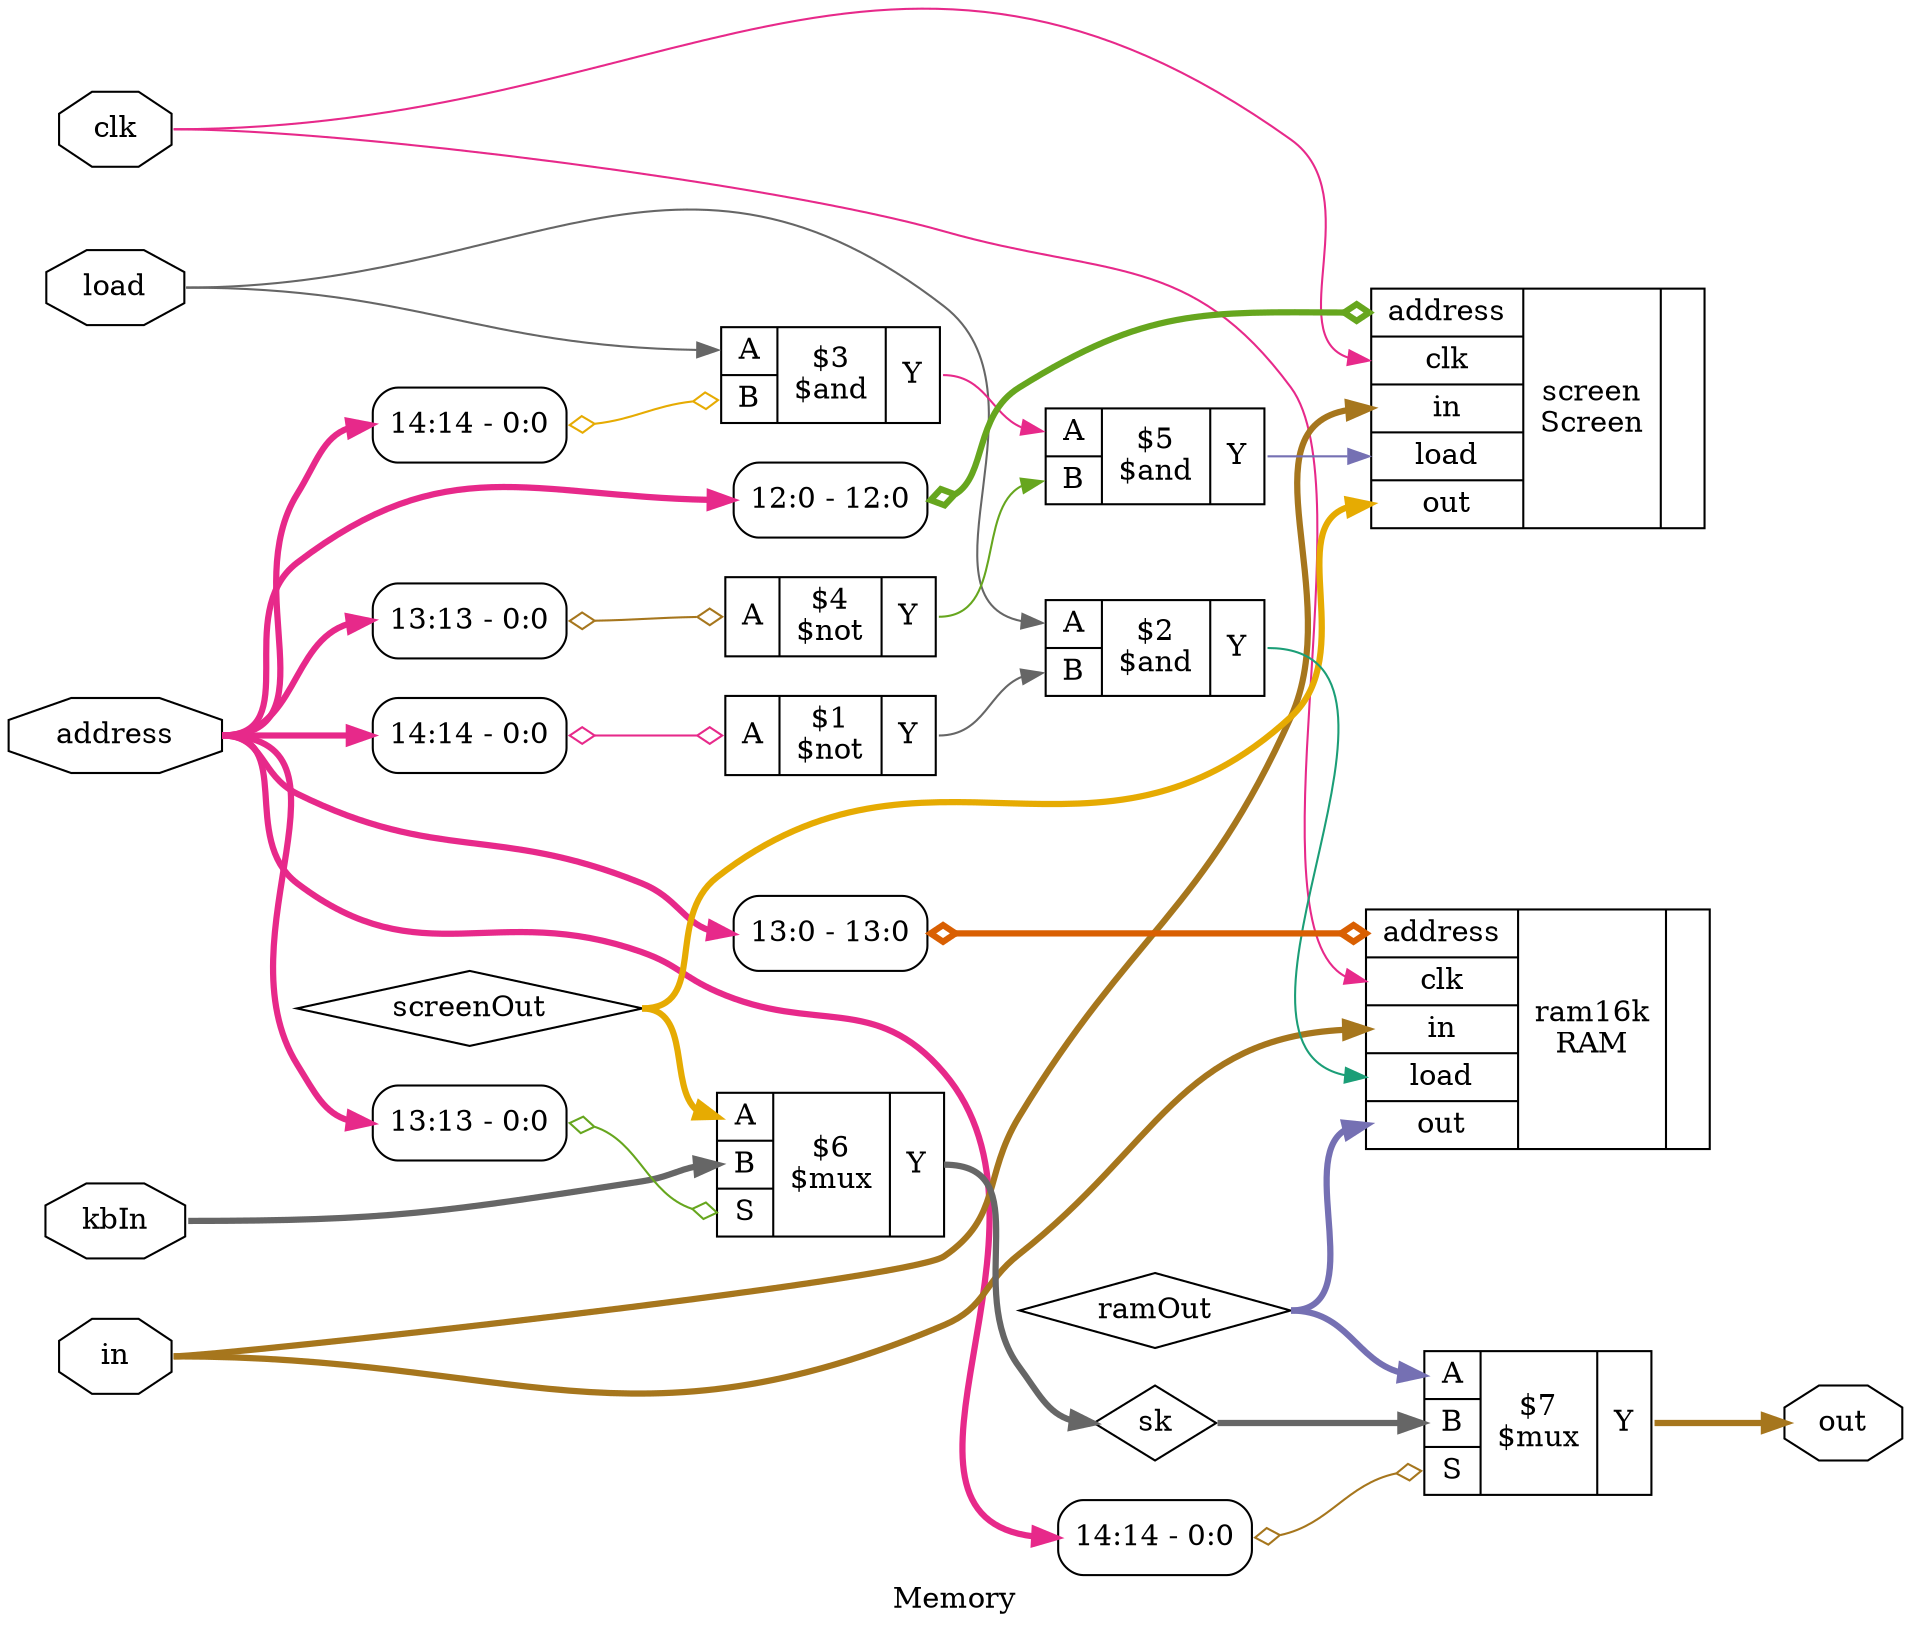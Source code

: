 digraph "Memory" {
label="Memory";
rankdir="LR";
remincross=true;
n6 [ shape=octagon, label="address", color="black", fontcolor="black" ];
n7 [ shape=octagon, label="clk", color="black", fontcolor="black" ];
n8 [ shape=octagon, label="in", color="black", fontcolor="black" ];
n9 [ shape=octagon, label="kbIn", color="black", fontcolor="black" ];
n10 [ shape=octagon, label="load", color="black", fontcolor="black" ];
n11 [ shape=octagon, label="out", color="black", fontcolor="black" ];
n12 [ shape=diamond, label="ramOut", color="black", fontcolor="black" ];
n13 [ shape=diamond, label="screenOut", color="black", fontcolor="black" ];
n14 [ shape=diamond, label="sk", color="black", fontcolor="black" ];
{ rank="source"; n10; n6; n7; n8; n9;}
{ rank="sink"; n11;}
c18 [ shape=record, label="{{<p15> A|<p16> B}|$2\n$and|{<p17> Y}}" ];
c19 [ shape=record, label="{{<p15> A|<p16> B}|$3\n$and|{<p17> Y}}" ];
x0 [ shape=record, style=rounded, label="<s0> 14:14 - 0:0 " ];
x0:e -> c19:p16:w [arrowhead=odiamond, arrowtail=odiamond, dir=both, colorscheme="dark28", color="6", fontcolor="6", label=""];
c20 [ shape=record, label="{{<p15> A|<p16> B}|$5\n$and|{<p17> Y}}" ];
c21 [ shape=record, label="{{<p15> A}|$1\n$not|{<p17> Y}}" ];
x1 [ shape=record, style=rounded, label="<s0> 14:14 - 0:0 " ];
x1:e -> c21:p15:w [arrowhead=odiamond, arrowtail=odiamond, dir=both, colorscheme="dark28", color="4", fontcolor="4", label=""];
c22 [ shape=record, label="{{<p15> A}|$4\n$not|{<p17> Y}}" ];
x2 [ shape=record, style=rounded, label="<s0> 13:13 - 0:0 " ];
x2:e -> c22:p15:w [arrowhead=odiamond, arrowtail=odiamond, dir=both, colorscheme="dark28", color="7", fontcolor="7", label=""];
c24 [ shape=record, label="{{<p15> A|<p16> B|<p23> S}|$6\n$mux|{<p17> Y}}" ];
x3 [ shape=record, style=rounded, label="<s0> 13:13 - 0:0 " ];
x3:e -> c24:p23:w [arrowhead=odiamond, arrowtail=odiamond, dir=both, colorscheme="dark28", color="5", fontcolor="5", label=""];
c25 [ shape=record, label="{{<p15> A|<p16> B|<p23> S}|$7\n$mux|{<p17> Y}}" ];
x4 [ shape=record, style=rounded, label="<s0> 14:14 - 0:0 " ];
x4:e -> c25:p23:w [arrowhead=odiamond, arrowtail=odiamond, dir=both, colorscheme="dark28", color="7", fontcolor="7", label=""];
c26 [ shape=record, label="{{<p6> address|<p7> clk|<p8> in|<p10> load|<p11> out}|ram16k\nRAM|{}}" ];
x5 [ shape=record, style=rounded, label="<s0> 13:0 - 13:0 " ];
x5:e -> c26:p6:w [arrowhead=odiamond, arrowtail=odiamond, dir=both, colorscheme="dark28", color="2", fontcolor="2", style="setlinewidth(3)", label=""];
c27 [ shape=record, label="{{<p6> address|<p7> clk|<p8> in|<p10> load|<p11> out}|screen\nScreen|{}}" ];
x6 [ shape=record, style=rounded, label="<s0> 12:0 - 12:0 " ];
x6:e -> c27:p6:w [arrowhead=odiamond, arrowtail=odiamond, dir=both, colorscheme="dark28", color="5", fontcolor="5", style="setlinewidth(3)", label=""];
c18:p17:e -> c26:p10:w [colorscheme="dark28", color="1", fontcolor="1", label=""];
n10:e -> c18:p15:w [colorscheme="dark28", color="8", fontcolor="8", label=""];
n10:e -> c19:p15:w [colorscheme="dark28", color="8", fontcolor="8", label=""];
c25:p17:e -> n11:w [colorscheme="dark28", color="7", fontcolor="7", style="setlinewidth(3)", label=""];
n12:e -> c25:p15:w [colorscheme="dark28", color="3", fontcolor="3", style="setlinewidth(3)", label=""];
n12:e -> c26:p11:w [colorscheme="dark28", color="3", fontcolor="3", style="setlinewidth(3)", label=""];
n13:e -> c24:p15:w [colorscheme="dark28", color="6", fontcolor="6", style="setlinewidth(3)", label=""];
n13:e -> c27:p11:w [colorscheme="dark28", color="6", fontcolor="6", style="setlinewidth(3)", label=""];
c24:p17:e -> n14:w [colorscheme="dark28", color="8", fontcolor="8", style="setlinewidth(3)", label=""];
n14:e -> c25:p16:w [colorscheme="dark28", color="8", fontcolor="8", style="setlinewidth(3)", label=""];
c19:p17:e -> c20:p15:w [colorscheme="dark28", color="4", fontcolor="4", label=""];
c20:p17:e -> c27:p10:w [colorscheme="dark28", color="3", fontcolor="3", label=""];
c21:p17:e -> c18:p16:w [colorscheme="dark28", color="8", fontcolor="8", label=""];
c22:p17:e -> c20:p16:w [colorscheme="dark28", color="5", fontcolor="5", label=""];
n6:e -> x0:s0:w [colorscheme="dark28", color="4", fontcolor="4", style="setlinewidth(3)", label=""];
n6:e -> x1:s0:w [colorscheme="dark28", color="4", fontcolor="4", style="setlinewidth(3)", label=""];
n6:e -> x2:s0:w [colorscheme="dark28", color="4", fontcolor="4", style="setlinewidth(3)", label=""];
n6:e -> x3:s0:w [colorscheme="dark28", color="4", fontcolor="4", style="setlinewidth(3)", label=""];
n6:e -> x4:s0:w [colorscheme="dark28", color="4", fontcolor="4", style="setlinewidth(3)", label=""];
n6:e -> x5:s0:w [colorscheme="dark28", color="4", fontcolor="4", style="setlinewidth(3)", label=""];
n6:e -> x6:s0:w [colorscheme="dark28", color="4", fontcolor="4", style="setlinewidth(3)", label=""];
n7:e -> c26:p7:w [colorscheme="dark28", color="4", fontcolor="4", label=""];
n7:e -> c27:p7:w [colorscheme="dark28", color="4", fontcolor="4", label=""];
n8:e -> c26:p8:w [colorscheme="dark28", color="7", fontcolor="7", style="setlinewidth(3)", label=""];
n8:e -> c27:p8:w [colorscheme="dark28", color="7", fontcolor="7", style="setlinewidth(3)", label=""];
n9:e -> c24:p16:w [colorscheme="dark28", color="8", fontcolor="8", style="setlinewidth(3)", label=""];
}
